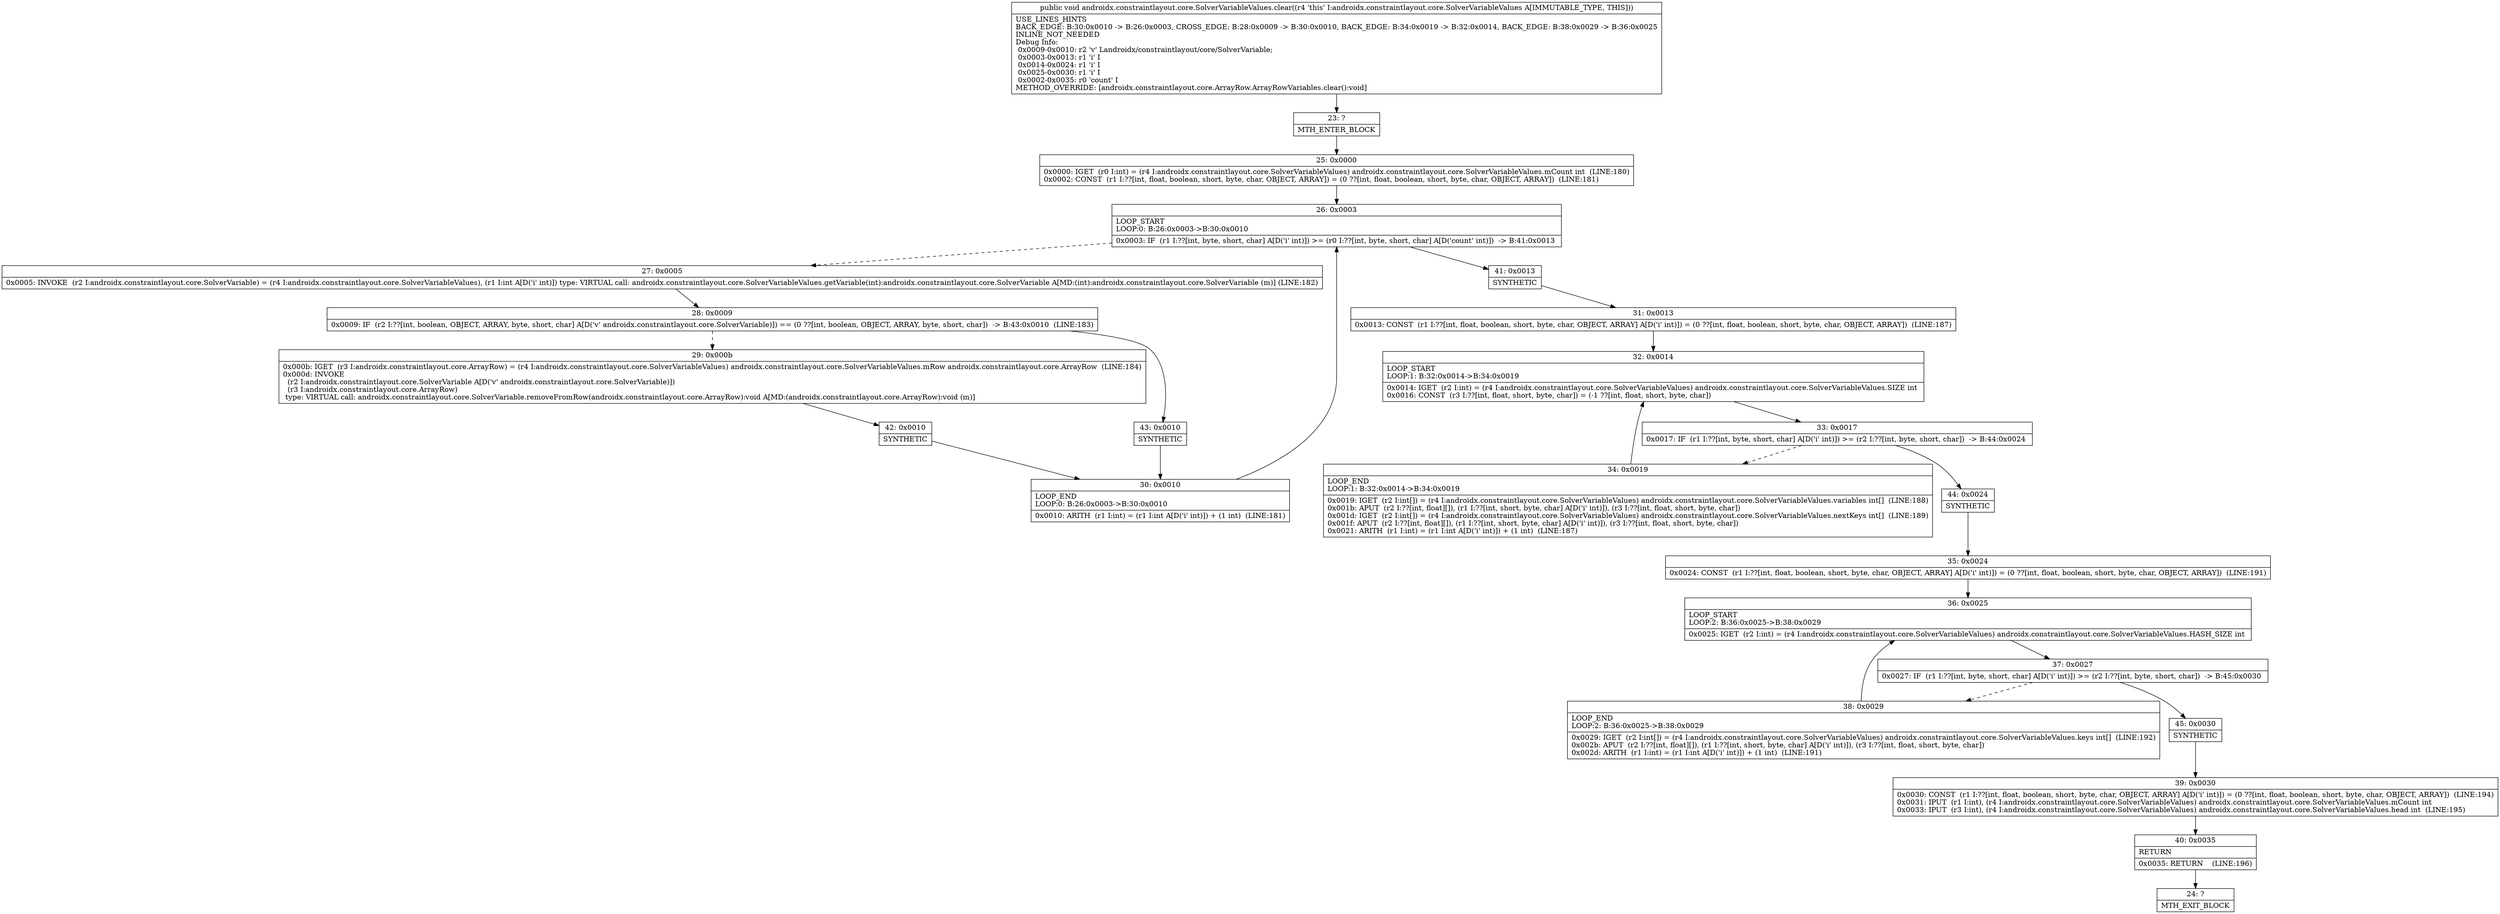 digraph "CFG forandroidx.constraintlayout.core.SolverVariableValues.clear()V" {
Node_23 [shape=record,label="{23\:\ ?|MTH_ENTER_BLOCK\l}"];
Node_25 [shape=record,label="{25\:\ 0x0000|0x0000: IGET  (r0 I:int) = (r4 I:androidx.constraintlayout.core.SolverVariableValues) androidx.constraintlayout.core.SolverVariableValues.mCount int  (LINE:180)\l0x0002: CONST  (r1 I:??[int, float, boolean, short, byte, char, OBJECT, ARRAY]) = (0 ??[int, float, boolean, short, byte, char, OBJECT, ARRAY])  (LINE:181)\l}"];
Node_26 [shape=record,label="{26\:\ 0x0003|LOOP_START\lLOOP:0: B:26:0x0003\-\>B:30:0x0010\l|0x0003: IF  (r1 I:??[int, byte, short, char] A[D('i' int)]) \>= (r0 I:??[int, byte, short, char] A[D('count' int)])  \-\> B:41:0x0013 \l}"];
Node_27 [shape=record,label="{27\:\ 0x0005|0x0005: INVOKE  (r2 I:androidx.constraintlayout.core.SolverVariable) = (r4 I:androidx.constraintlayout.core.SolverVariableValues), (r1 I:int A[D('i' int)]) type: VIRTUAL call: androidx.constraintlayout.core.SolverVariableValues.getVariable(int):androidx.constraintlayout.core.SolverVariable A[MD:(int):androidx.constraintlayout.core.SolverVariable (m)] (LINE:182)\l}"];
Node_28 [shape=record,label="{28\:\ 0x0009|0x0009: IF  (r2 I:??[int, boolean, OBJECT, ARRAY, byte, short, char] A[D('v' androidx.constraintlayout.core.SolverVariable)]) == (0 ??[int, boolean, OBJECT, ARRAY, byte, short, char])  \-\> B:43:0x0010  (LINE:183)\l}"];
Node_29 [shape=record,label="{29\:\ 0x000b|0x000b: IGET  (r3 I:androidx.constraintlayout.core.ArrayRow) = (r4 I:androidx.constraintlayout.core.SolverVariableValues) androidx.constraintlayout.core.SolverVariableValues.mRow androidx.constraintlayout.core.ArrayRow  (LINE:184)\l0x000d: INVOKE  \l  (r2 I:androidx.constraintlayout.core.SolverVariable A[D('v' androidx.constraintlayout.core.SolverVariable)])\l  (r3 I:androidx.constraintlayout.core.ArrayRow)\l type: VIRTUAL call: androidx.constraintlayout.core.SolverVariable.removeFromRow(androidx.constraintlayout.core.ArrayRow):void A[MD:(androidx.constraintlayout.core.ArrayRow):void (m)]\l}"];
Node_42 [shape=record,label="{42\:\ 0x0010|SYNTHETIC\l}"];
Node_30 [shape=record,label="{30\:\ 0x0010|LOOP_END\lLOOP:0: B:26:0x0003\-\>B:30:0x0010\l|0x0010: ARITH  (r1 I:int) = (r1 I:int A[D('i' int)]) + (1 int)  (LINE:181)\l}"];
Node_43 [shape=record,label="{43\:\ 0x0010|SYNTHETIC\l}"];
Node_41 [shape=record,label="{41\:\ 0x0013|SYNTHETIC\l}"];
Node_31 [shape=record,label="{31\:\ 0x0013|0x0013: CONST  (r1 I:??[int, float, boolean, short, byte, char, OBJECT, ARRAY] A[D('i' int)]) = (0 ??[int, float, boolean, short, byte, char, OBJECT, ARRAY])  (LINE:187)\l}"];
Node_32 [shape=record,label="{32\:\ 0x0014|LOOP_START\lLOOP:1: B:32:0x0014\-\>B:34:0x0019\l|0x0014: IGET  (r2 I:int) = (r4 I:androidx.constraintlayout.core.SolverVariableValues) androidx.constraintlayout.core.SolverVariableValues.SIZE int \l0x0016: CONST  (r3 I:??[int, float, short, byte, char]) = (\-1 ??[int, float, short, byte, char]) \l}"];
Node_33 [shape=record,label="{33\:\ 0x0017|0x0017: IF  (r1 I:??[int, byte, short, char] A[D('i' int)]) \>= (r2 I:??[int, byte, short, char])  \-\> B:44:0x0024 \l}"];
Node_34 [shape=record,label="{34\:\ 0x0019|LOOP_END\lLOOP:1: B:32:0x0014\-\>B:34:0x0019\l|0x0019: IGET  (r2 I:int[]) = (r4 I:androidx.constraintlayout.core.SolverVariableValues) androidx.constraintlayout.core.SolverVariableValues.variables int[]  (LINE:188)\l0x001b: APUT  (r2 I:??[int, float][]), (r1 I:??[int, short, byte, char] A[D('i' int)]), (r3 I:??[int, float, short, byte, char]) \l0x001d: IGET  (r2 I:int[]) = (r4 I:androidx.constraintlayout.core.SolverVariableValues) androidx.constraintlayout.core.SolverVariableValues.nextKeys int[]  (LINE:189)\l0x001f: APUT  (r2 I:??[int, float][]), (r1 I:??[int, short, byte, char] A[D('i' int)]), (r3 I:??[int, float, short, byte, char]) \l0x0021: ARITH  (r1 I:int) = (r1 I:int A[D('i' int)]) + (1 int)  (LINE:187)\l}"];
Node_44 [shape=record,label="{44\:\ 0x0024|SYNTHETIC\l}"];
Node_35 [shape=record,label="{35\:\ 0x0024|0x0024: CONST  (r1 I:??[int, float, boolean, short, byte, char, OBJECT, ARRAY] A[D('i' int)]) = (0 ??[int, float, boolean, short, byte, char, OBJECT, ARRAY])  (LINE:191)\l}"];
Node_36 [shape=record,label="{36\:\ 0x0025|LOOP_START\lLOOP:2: B:36:0x0025\-\>B:38:0x0029\l|0x0025: IGET  (r2 I:int) = (r4 I:androidx.constraintlayout.core.SolverVariableValues) androidx.constraintlayout.core.SolverVariableValues.HASH_SIZE int \l}"];
Node_37 [shape=record,label="{37\:\ 0x0027|0x0027: IF  (r1 I:??[int, byte, short, char] A[D('i' int)]) \>= (r2 I:??[int, byte, short, char])  \-\> B:45:0x0030 \l}"];
Node_38 [shape=record,label="{38\:\ 0x0029|LOOP_END\lLOOP:2: B:36:0x0025\-\>B:38:0x0029\l|0x0029: IGET  (r2 I:int[]) = (r4 I:androidx.constraintlayout.core.SolverVariableValues) androidx.constraintlayout.core.SolverVariableValues.keys int[]  (LINE:192)\l0x002b: APUT  (r2 I:??[int, float][]), (r1 I:??[int, short, byte, char] A[D('i' int)]), (r3 I:??[int, float, short, byte, char]) \l0x002d: ARITH  (r1 I:int) = (r1 I:int A[D('i' int)]) + (1 int)  (LINE:191)\l}"];
Node_45 [shape=record,label="{45\:\ 0x0030|SYNTHETIC\l}"];
Node_39 [shape=record,label="{39\:\ 0x0030|0x0030: CONST  (r1 I:??[int, float, boolean, short, byte, char, OBJECT, ARRAY] A[D('i' int)]) = (0 ??[int, float, boolean, short, byte, char, OBJECT, ARRAY])  (LINE:194)\l0x0031: IPUT  (r1 I:int), (r4 I:androidx.constraintlayout.core.SolverVariableValues) androidx.constraintlayout.core.SolverVariableValues.mCount int \l0x0033: IPUT  (r3 I:int), (r4 I:androidx.constraintlayout.core.SolverVariableValues) androidx.constraintlayout.core.SolverVariableValues.head int  (LINE:195)\l}"];
Node_40 [shape=record,label="{40\:\ 0x0035|RETURN\l|0x0035: RETURN    (LINE:196)\l}"];
Node_24 [shape=record,label="{24\:\ ?|MTH_EXIT_BLOCK\l}"];
MethodNode[shape=record,label="{public void androidx.constraintlayout.core.SolverVariableValues.clear((r4 'this' I:androidx.constraintlayout.core.SolverVariableValues A[IMMUTABLE_TYPE, THIS]))  | USE_LINES_HINTS\lBACK_EDGE: B:30:0x0010 \-\> B:26:0x0003, CROSS_EDGE: B:28:0x0009 \-\> B:30:0x0010, BACK_EDGE: B:34:0x0019 \-\> B:32:0x0014, BACK_EDGE: B:38:0x0029 \-\> B:36:0x0025\lINLINE_NOT_NEEDED\lDebug Info:\l  0x0009\-0x0010: r2 'v' Landroidx\/constraintlayout\/core\/SolverVariable;\l  0x0003\-0x0013: r1 'i' I\l  0x0014\-0x0024: r1 'i' I\l  0x0025\-0x0030: r1 'i' I\l  0x0002\-0x0035: r0 'count' I\lMETHOD_OVERRIDE: [androidx.constraintlayout.core.ArrayRow.ArrayRowVariables.clear():void]\l}"];
MethodNode -> Node_23;Node_23 -> Node_25;
Node_25 -> Node_26;
Node_26 -> Node_27[style=dashed];
Node_26 -> Node_41;
Node_27 -> Node_28;
Node_28 -> Node_29[style=dashed];
Node_28 -> Node_43;
Node_29 -> Node_42;
Node_42 -> Node_30;
Node_30 -> Node_26;
Node_43 -> Node_30;
Node_41 -> Node_31;
Node_31 -> Node_32;
Node_32 -> Node_33;
Node_33 -> Node_34[style=dashed];
Node_33 -> Node_44;
Node_34 -> Node_32;
Node_44 -> Node_35;
Node_35 -> Node_36;
Node_36 -> Node_37;
Node_37 -> Node_38[style=dashed];
Node_37 -> Node_45;
Node_38 -> Node_36;
Node_45 -> Node_39;
Node_39 -> Node_40;
Node_40 -> Node_24;
}

